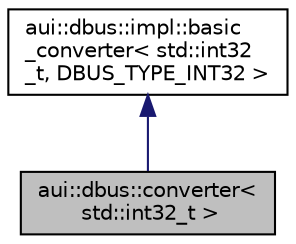 digraph "aui::dbus::converter&lt; std::int32_t &gt;"
{
 // LATEX_PDF_SIZE
  edge [fontname="Helvetica",fontsize="10",labelfontname="Helvetica",labelfontsize="10"];
  node [fontname="Helvetica",fontsize="10",shape=record];
  Node1 [label="aui::dbus::converter\<\l std::int32_t \>",height=0.2,width=0.4,color="black", fillcolor="grey75", style="filled", fontcolor="black",tooltip=" "];
  Node2 -> Node1 [dir="back",color="midnightblue",fontsize="10",style="solid",fontname="Helvetica"];
  Node2 [label="aui::dbus::impl::basic\l_converter\< std::int32\l_t, DBUS_TYPE_INT32 \>",height=0.2,width=0.4,color="black", fillcolor="white", style="filled",URL="$structaui_1_1dbus_1_1impl_1_1basic__converter.html",tooltip=" "];
}
